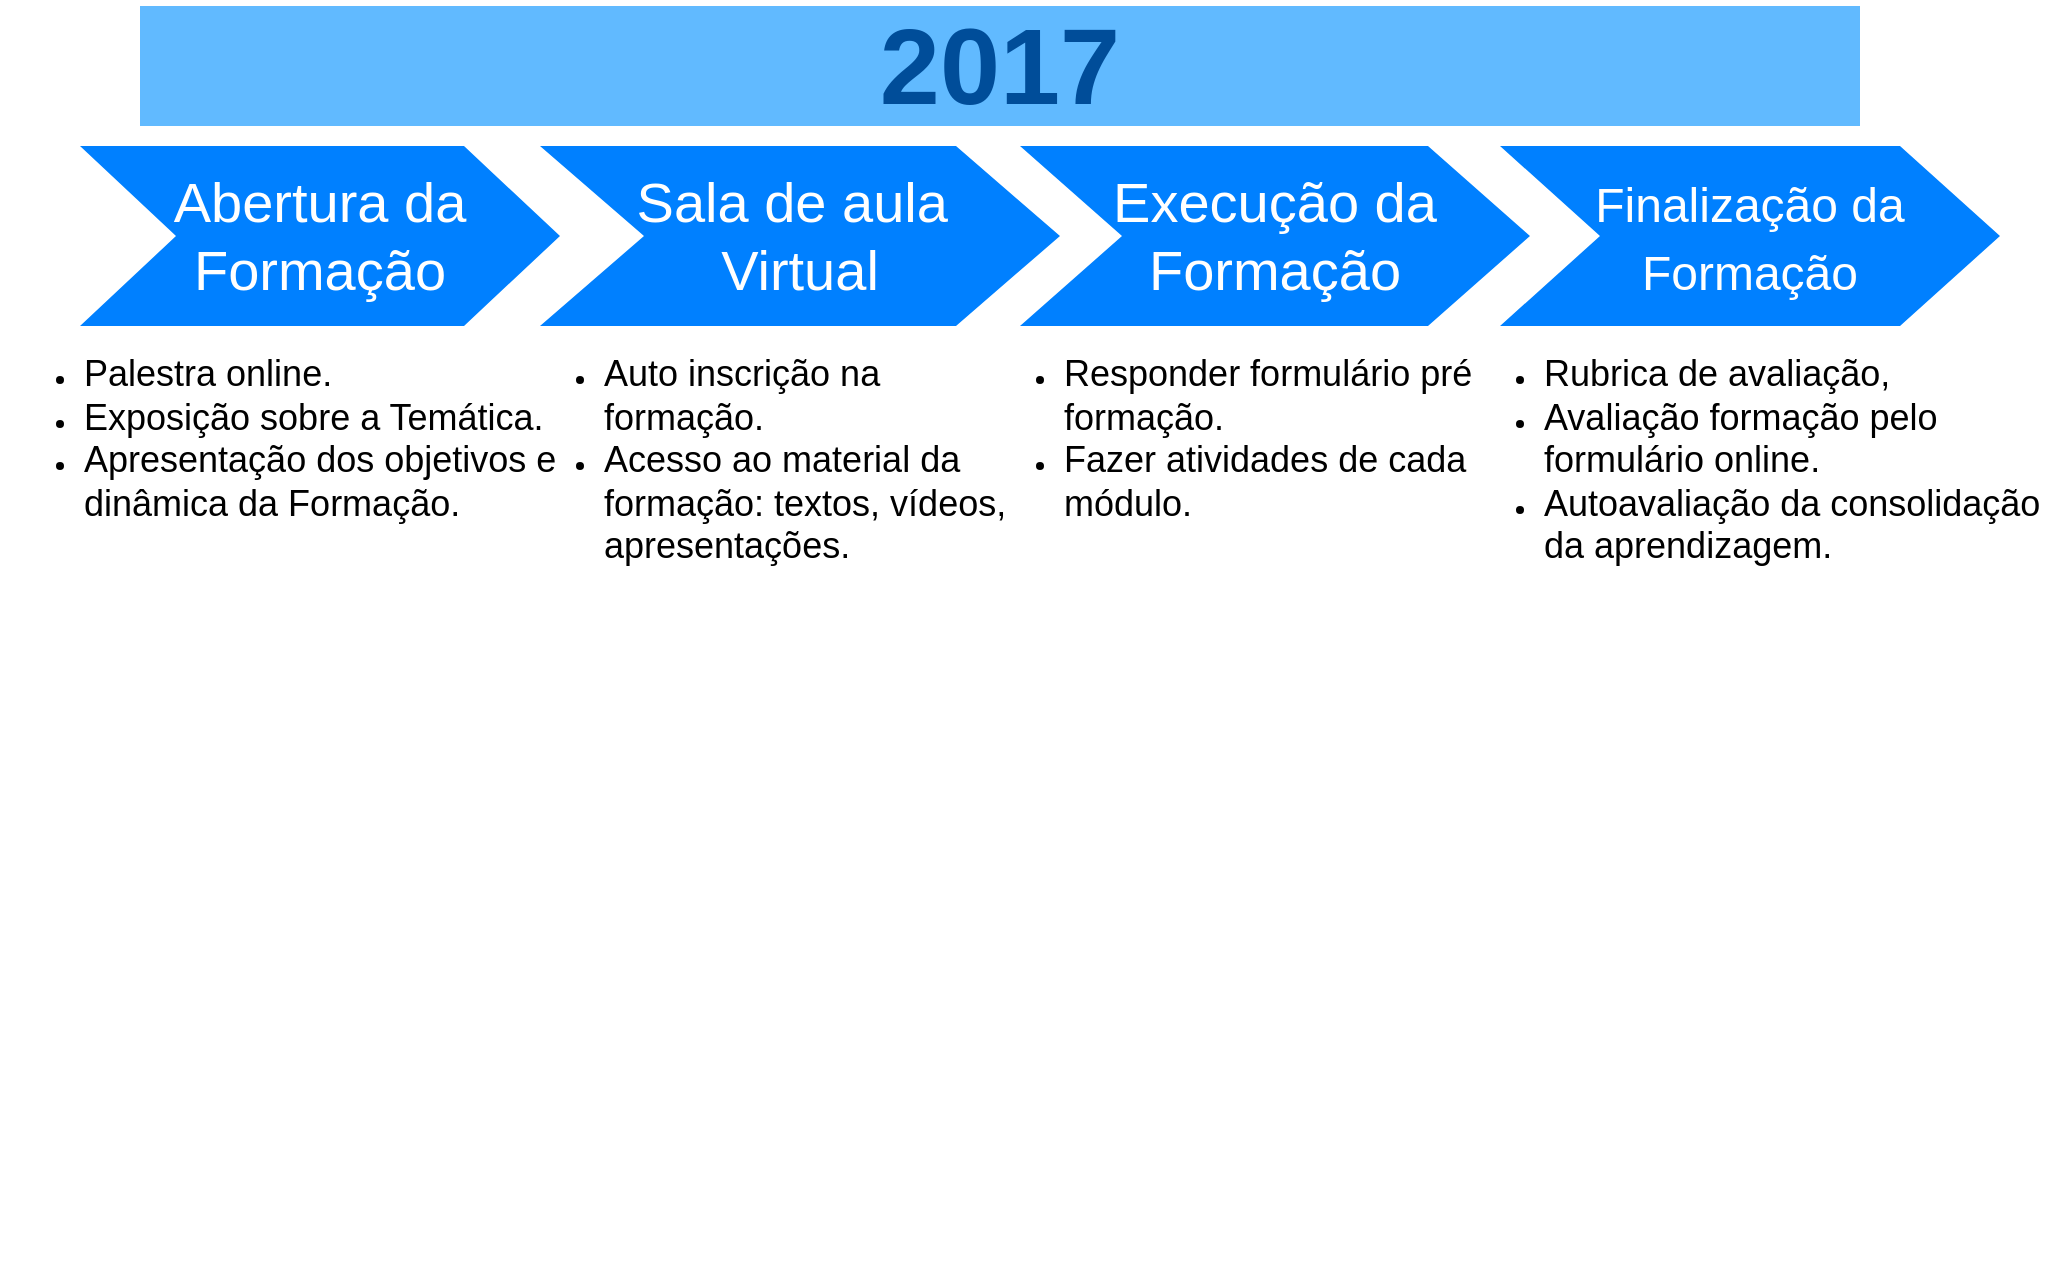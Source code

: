 <mxfile version="24.9.1">
  <diagram name="Page-1" id="d9b1e647-80fa-b4a2-5024-87a742678bcc">
    <mxGraphModel dx="1354" dy="558" grid="1" gridSize="10" guides="1" tooltips="1" connect="1" arrows="1" fold="1" page="1" pageScale="1" pageWidth="1100" pageHeight="850" background="none" math="0" shadow="0">
      <root>
        <mxCell id="0" />
        <mxCell id="1" parent="0" />
        <mxCell id="57fe6abec08f04cb-1" value="&lt;font style=&quot;vertical-align: inherit;&quot;&gt;&lt;font style=&quot;vertical-align: inherit;&quot;&gt;&lt;font style=&quot;vertical-align: inherit;&quot;&gt;&lt;font style=&quot;vertical-align: inherit;&quot;&gt;Abertura da Formação&lt;/font&gt;&lt;/font&gt;&lt;/font&gt;&lt;/font&gt;" style="shape=step;whiteSpace=wrap;html=1;fontSize=28;fillColor=#0080FF;fontColor=#FFFFFF;strokeColor=none;" parent="1" vertex="1">
          <mxGeometry x="90" y="180" width="240" height="90" as="geometry" />
        </mxCell>
        <mxCell id="57fe6abec08f04cb-7" value="2017" style="text;html=1;strokeColor=none;fillColor=#61BAFF;align=center;verticalAlign=middle;whiteSpace=wrap;fontSize=54;fontStyle=1;fontColor=#004D99;" parent="1" vertex="1">
          <mxGeometry x="120" y="110" width="860" height="60" as="geometry" />
        </mxCell>
        <mxCell id="57fe6abec08f04cb-8" value="&lt;ul&gt;&lt;li&gt;&lt;font style=&quot;vertical-align: inherit;&quot;&gt;&lt;font style=&quot;vertical-align: inherit;&quot;&gt;&lt;font style=&quot;vertical-align: inherit;&quot;&gt;&lt;font style=&quot;vertical-align: inherit; font-size: 18px;&quot;&gt;Palestra online.&lt;/font&gt;&lt;/font&gt;&lt;/font&gt;&lt;/font&gt;&lt;/li&gt;&lt;li&gt;&lt;font style=&quot;vertical-align: inherit;&quot;&gt;&lt;font style=&quot;vertical-align: inherit;&quot;&gt;&lt;font style=&quot;vertical-align: inherit;&quot;&gt;&lt;font style=&quot;vertical-align: inherit;&quot;&gt;&lt;font style=&quot;vertical-align: inherit;&quot;&gt;&lt;font style=&quot;vertical-align: inherit; font-size: 18px;&quot;&gt;Exposição sobre a Temática.&lt;/font&gt;&lt;/font&gt;&lt;/font&gt;&lt;/font&gt;&lt;/font&gt;&lt;/font&gt;&lt;/li&gt;&lt;li&gt;&lt;font style=&quot;vertical-align: inherit;&quot;&gt;&lt;font style=&quot;vertical-align: inherit;&quot;&gt;&lt;font style=&quot;vertical-align: inherit;&quot;&gt;&lt;font style=&quot;vertical-align: inherit;&quot;&gt;&lt;font style=&quot;vertical-align: inherit;&quot;&gt;&lt;font style=&quot;vertical-align: inherit; font-size: 18px;&quot;&gt;Apresentação dos objetivos e dinâmica da Formação.&lt;/font&gt;&lt;/font&gt;&lt;/font&gt;&lt;/font&gt;&lt;/font&gt;&lt;/font&gt;&lt;/li&gt;&lt;/ul&gt;" style="text;spacingTop=-5;fillColor=#ffffff;whiteSpace=wrap;html=1;align=left;fontSize=12;fontFamily=Helvetica;fillColor=none;strokeColor=none;" parent="1" vertex="1">
          <mxGeometry x="50" y="270" width="290" height="470" as="geometry" />
        </mxCell>
        <mxCell id="RWgRdP0euqAwSmPDSG8U-2" value="&lt;font style=&quot;vertical-align: inherit;&quot;&gt;&lt;font style=&quot;vertical-align: inherit;&quot;&gt;&lt;font style=&quot;vertical-align: inherit;&quot;&gt;&lt;font style=&quot;vertical-align: inherit;&quot;&gt;Sala de aula&amp;nbsp;&lt;/font&gt;&lt;/font&gt;&lt;/font&gt;&lt;/font&gt;&lt;div&gt;&lt;font style=&quot;vertical-align: inherit;&quot;&gt;&lt;font style=&quot;vertical-align: inherit;&quot;&gt;&lt;font style=&quot;vertical-align: inherit;&quot;&gt;&lt;font style=&quot;vertical-align: inherit;&quot;&gt;Virtual&lt;/font&gt;&lt;/font&gt;&lt;/font&gt;&lt;/font&gt;&lt;/div&gt;" style="shape=step;whiteSpace=wrap;html=1;fontSize=28;fillColor=#0080FF;fontColor=#FFFFFF;strokeColor=none;" vertex="1" parent="1">
          <mxGeometry x="320" y="180" width="260" height="90" as="geometry" />
        </mxCell>
        <mxCell id="RWgRdP0euqAwSmPDSG8U-3" value="&lt;ul&gt;&lt;li&gt;&lt;span style=&quot;font-size: 18px;&quot;&gt;Auto inscrição na formação.&lt;/span&gt;&lt;/li&gt;&lt;li&gt;&lt;span style=&quot;font-size: 18px;&quot;&gt;Acesso ao material da formação: textos, vídeos, apresentações.&lt;/span&gt;&lt;/li&gt;&lt;/ul&gt;" style="text;spacingTop=-5;fillColor=#ffffff;whiteSpace=wrap;html=1;align=left;fontSize=12;fontFamily=Helvetica;fillColor=none;strokeColor=none;" vertex="1" parent="1">
          <mxGeometry x="310" y="270" width="265" height="470" as="geometry" />
        </mxCell>
        <mxCell id="RWgRdP0euqAwSmPDSG8U-4" value="&lt;font style=&quot;vertical-align: inherit;&quot;&gt;&lt;font style=&quot;vertical-align: inherit;&quot;&gt;&lt;font style=&quot;vertical-align: inherit;&quot;&gt;&lt;font style=&quot;vertical-align: inherit;&quot;&gt;Execução da Formação&lt;/font&gt;&lt;/font&gt;&lt;/font&gt;&lt;/font&gt;" style="shape=step;whiteSpace=wrap;html=1;fontSize=28;fillColor=#0080FF;fontColor=#FFFFFF;strokeColor=none;" vertex="1" parent="1">
          <mxGeometry x="560" y="180" width="255" height="90" as="geometry" />
        </mxCell>
        <mxCell id="RWgRdP0euqAwSmPDSG8U-5" value="&lt;ul&gt;&lt;li&gt;&lt;font style=&quot;font-size: 18px;&quot;&gt;Responder formulário pré formação.&lt;/font&gt;&lt;/li&gt;&lt;li&gt;&lt;font style=&quot;font-size: 18px;&quot;&gt;Fazer atividades de cada módulo.&lt;/font&gt;&lt;/li&gt;&lt;/ul&gt;" style="text;spacingTop=-5;fillColor=#ffffff;whiteSpace=wrap;html=1;align=left;fontSize=12;fontFamily=Helvetica;fillColor=none;strokeColor=none;" vertex="1" parent="1">
          <mxGeometry x="540" y="270" width="270" height="470" as="geometry" />
        </mxCell>
        <mxCell id="RWgRdP0euqAwSmPDSG8U-6" value="&lt;font style=&quot;vertical-align: inherit;&quot;&gt;&lt;font style=&quot;vertical-align: inherit;&quot;&gt;&lt;font style=&quot;vertical-align: inherit;&quot;&gt;&lt;font style=&quot;vertical-align: inherit; font-size: 24px;&quot;&gt;Finalização da Formação&lt;/font&gt;&lt;/font&gt;&lt;/font&gt;&lt;/font&gt;" style="shape=step;whiteSpace=wrap;html=1;fontSize=28;fillColor=#0080FF;fontColor=#FFFFFF;strokeColor=none;" vertex="1" parent="1">
          <mxGeometry x="800" y="180" width="250" height="90" as="geometry" />
        </mxCell>
        <mxCell id="RWgRdP0euqAwSmPDSG8U-7" value="&lt;ul&gt;&lt;li&gt;&lt;font style=&quot;font-size: 18px;&quot;&gt;Rubrica de avaliação,&amp;nbsp;&lt;/font&gt;&lt;/li&gt;&lt;li&gt;&lt;font style=&quot;font-size: 18px;&quot;&gt;Avaliação formação pelo formulário online.&lt;/font&gt;&lt;/li&gt;&lt;li&gt;&lt;font style=&quot;font-size: 18px;&quot;&gt;Autoavaliação da consolidação da aprendizagem.&lt;/font&gt;&lt;/li&gt;&lt;/ul&gt;" style="text;spacingTop=-5;fillColor=#ffffff;whiteSpace=wrap;html=1;align=left;fontSize=12;fontFamily=Helvetica;fillColor=none;strokeColor=none;" vertex="1" parent="1">
          <mxGeometry x="780" y="270" width="300" height="470" as="geometry" />
        </mxCell>
      </root>
    </mxGraphModel>
  </diagram>
</mxfile>

